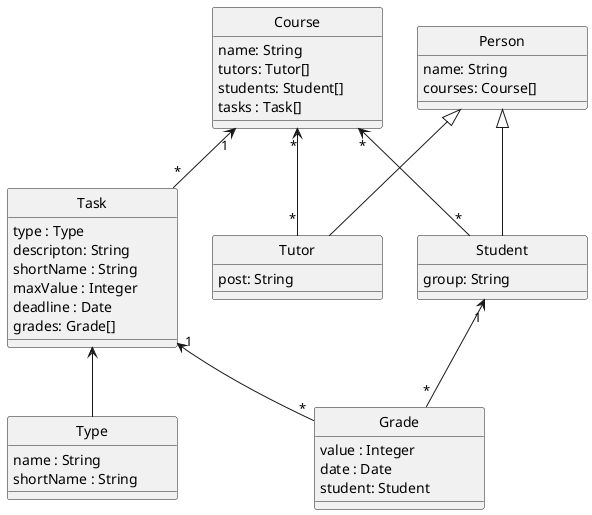 @startuml
    hide circle
    skinparam minClassWidth 170

    together {
        class Task
        class Student
        class Tutor
    }

    class  Course {
        name: String
        tutors: Tutor[]
        students: Student[]
        tasks : Task[]
    }
    Course "*" <-- "*" Tutor
    Course "*" <-- "*" Student
    Course "1" <-- "*" Task

    class Person{
        name: String
        courses: Course[]
    }

    class Tutor extends Person {
        post: String    
    }

    class Student extends Person {
        group: String
    }

    Student "1" <-- "*" Grade

    class Type {
        name : String
        shortName : String
    }

    class Task {
        type : Type
        descripton: String
        shortName : String
        maxValue : Integer
        deadline : Date
        grades: Grade[]
    }
    Task <-- Type
    Task "1" <-- "*" Grade

    class Grade {
        value : Integer
        date : Date
        student: Student
    }

@enduml
